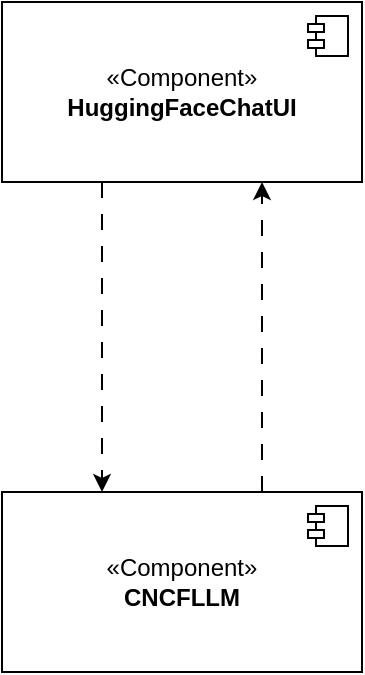 <mxfile version="24.3.1" type="device">
  <diagram name="Page-1" id="SsM6zasO9V9_dzmtPSY8">
    <mxGraphModel dx="1274" dy="591" grid="1" gridSize="10" guides="1" tooltips="1" connect="1" arrows="1" fold="1" page="1" pageScale="1" pageWidth="850" pageHeight="1100" math="0" shadow="0">
      <root>
        <mxCell id="0" />
        <mxCell id="1" parent="0" />
        <mxCell id="MQDTfQCnSTWBYaPkgC8Y-3" style="edgeStyle=orthogonalEdgeStyle;rounded=0;orthogonalLoop=1;jettySize=auto;html=1;dashed=1;dashPattern=8 8;entryX=0.5;entryY=0;entryDx=0;entryDy=0;" parent="1" edge="1">
          <mxGeometry relative="1" as="geometry">
            <mxPoint x="400" y="350" as="sourcePoint" />
            <mxPoint x="400" y="505" as="targetPoint" />
          </mxGeometry>
        </mxCell>
        <mxCell id="lwL93aJvqX7ipVFMok0Q-1" value="«Component»&lt;br&gt;&lt;div&gt;&lt;b&gt;HuggingFaceChatUI&lt;/b&gt;&lt;/div&gt;" style="html=1;dropTarget=0;whiteSpace=wrap;" parent="1" vertex="1">
          <mxGeometry x="350" y="260" width="180" height="90" as="geometry" />
        </mxCell>
        <mxCell id="lwL93aJvqX7ipVFMok0Q-2" value="" style="shape=module;jettyWidth=8;jettyHeight=4;" parent="lwL93aJvqX7ipVFMok0Q-1" vertex="1">
          <mxGeometry x="1" width="20" height="20" relative="1" as="geometry">
            <mxPoint x="-27" y="7" as="offset" />
          </mxGeometry>
        </mxCell>
        <mxCell id="MQDTfQCnSTWBYaPkgC8Y-4" style="edgeStyle=orthogonalEdgeStyle;rounded=0;orthogonalLoop=1;jettySize=auto;html=1;dashed=1;dashPattern=8 8;entryX=0.5;entryY=1;entryDx=0;entryDy=0;" parent="1" edge="1">
          <mxGeometry relative="1" as="geometry">
            <mxPoint x="480" y="350" as="targetPoint" />
            <mxPoint x="480" y="505" as="sourcePoint" />
          </mxGeometry>
        </mxCell>
        <mxCell id="lwL93aJvqX7ipVFMok0Q-5" value="«Component»&lt;br&gt;&lt;div&gt;&lt;b&gt;CNCFLLM&lt;/b&gt;&lt;/div&gt;" style="html=1;dropTarget=0;whiteSpace=wrap;" parent="1" vertex="1">
          <mxGeometry x="350" y="505" width="180" height="90" as="geometry" />
        </mxCell>
        <mxCell id="lwL93aJvqX7ipVFMok0Q-6" value="" style="shape=module;jettyWidth=8;jettyHeight=4;" parent="lwL93aJvqX7ipVFMok0Q-5" vertex="1">
          <mxGeometry x="1" width="20" height="20" relative="1" as="geometry">
            <mxPoint x="-27" y="7" as="offset" />
          </mxGeometry>
        </mxCell>
      </root>
    </mxGraphModel>
  </diagram>
</mxfile>
